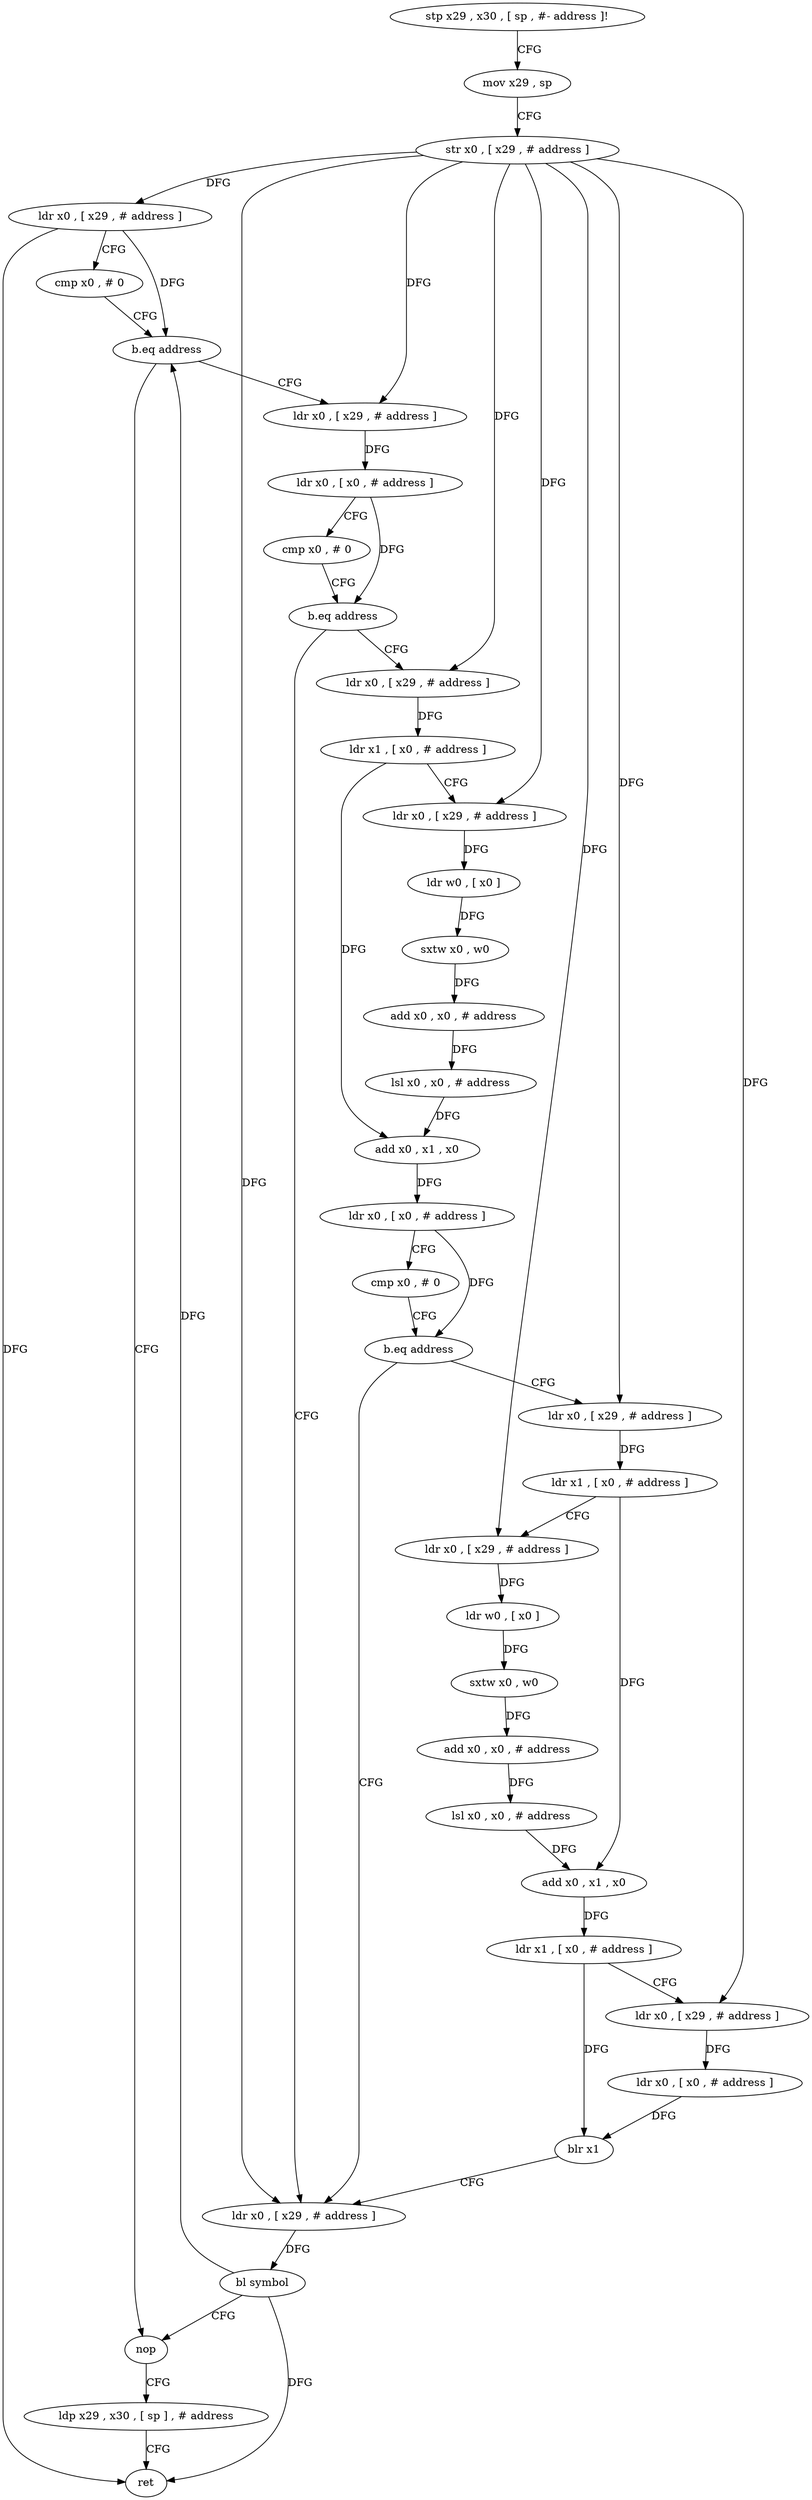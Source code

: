 digraph "func" {
"78840" [label = "stp x29 , x30 , [ sp , #- address ]!" ]
"78844" [label = "mov x29 , sp" ]
"78848" [label = "str x0 , [ x29 , # address ]" ]
"78852" [label = "ldr x0 , [ x29 , # address ]" ]
"78856" [label = "cmp x0 , # 0" ]
"78860" [label = "b.eq address" ]
"78980" [label = "nop" ]
"78864" [label = "ldr x0 , [ x29 , # address ]" ]
"78984" [label = "ldp x29 , x30 , [ sp ] , # address" ]
"78988" [label = "ret" ]
"78868" [label = "ldr x0 , [ x0 , # address ]" ]
"78872" [label = "cmp x0 , # 0" ]
"78876" [label = "b.eq address" ]
"78972" [label = "ldr x0 , [ x29 , # address ]" ]
"78880" [label = "ldr x0 , [ x29 , # address ]" ]
"78976" [label = "bl symbol" ]
"78884" [label = "ldr x1 , [ x0 , # address ]" ]
"78888" [label = "ldr x0 , [ x29 , # address ]" ]
"78892" [label = "ldr w0 , [ x0 ]" ]
"78896" [label = "sxtw x0 , w0" ]
"78900" [label = "add x0 , x0 , # address" ]
"78904" [label = "lsl x0 , x0 , # address" ]
"78908" [label = "add x0 , x1 , x0" ]
"78912" [label = "ldr x0 , [ x0 , # address ]" ]
"78916" [label = "cmp x0 , # 0" ]
"78920" [label = "b.eq address" ]
"78924" [label = "ldr x0 , [ x29 , # address ]" ]
"78928" [label = "ldr x1 , [ x0 , # address ]" ]
"78932" [label = "ldr x0 , [ x29 , # address ]" ]
"78936" [label = "ldr w0 , [ x0 ]" ]
"78940" [label = "sxtw x0 , w0" ]
"78944" [label = "add x0 , x0 , # address" ]
"78948" [label = "lsl x0 , x0 , # address" ]
"78952" [label = "add x0 , x1 , x0" ]
"78956" [label = "ldr x1 , [ x0 , # address ]" ]
"78960" [label = "ldr x0 , [ x29 , # address ]" ]
"78964" [label = "ldr x0 , [ x0 , # address ]" ]
"78968" [label = "blr x1" ]
"78840" -> "78844" [ label = "CFG" ]
"78844" -> "78848" [ label = "CFG" ]
"78848" -> "78852" [ label = "DFG" ]
"78848" -> "78864" [ label = "DFG" ]
"78848" -> "78972" [ label = "DFG" ]
"78848" -> "78880" [ label = "DFG" ]
"78848" -> "78888" [ label = "DFG" ]
"78848" -> "78924" [ label = "DFG" ]
"78848" -> "78932" [ label = "DFG" ]
"78848" -> "78960" [ label = "DFG" ]
"78852" -> "78856" [ label = "CFG" ]
"78852" -> "78860" [ label = "DFG" ]
"78852" -> "78988" [ label = "DFG" ]
"78856" -> "78860" [ label = "CFG" ]
"78860" -> "78980" [ label = "CFG" ]
"78860" -> "78864" [ label = "CFG" ]
"78980" -> "78984" [ label = "CFG" ]
"78864" -> "78868" [ label = "DFG" ]
"78984" -> "78988" [ label = "CFG" ]
"78868" -> "78872" [ label = "CFG" ]
"78868" -> "78876" [ label = "DFG" ]
"78872" -> "78876" [ label = "CFG" ]
"78876" -> "78972" [ label = "CFG" ]
"78876" -> "78880" [ label = "CFG" ]
"78972" -> "78976" [ label = "DFG" ]
"78880" -> "78884" [ label = "DFG" ]
"78976" -> "78980" [ label = "CFG" ]
"78976" -> "78860" [ label = "DFG" ]
"78976" -> "78988" [ label = "DFG" ]
"78884" -> "78888" [ label = "CFG" ]
"78884" -> "78908" [ label = "DFG" ]
"78888" -> "78892" [ label = "DFG" ]
"78892" -> "78896" [ label = "DFG" ]
"78896" -> "78900" [ label = "DFG" ]
"78900" -> "78904" [ label = "DFG" ]
"78904" -> "78908" [ label = "DFG" ]
"78908" -> "78912" [ label = "DFG" ]
"78912" -> "78916" [ label = "CFG" ]
"78912" -> "78920" [ label = "DFG" ]
"78916" -> "78920" [ label = "CFG" ]
"78920" -> "78972" [ label = "CFG" ]
"78920" -> "78924" [ label = "CFG" ]
"78924" -> "78928" [ label = "DFG" ]
"78928" -> "78932" [ label = "CFG" ]
"78928" -> "78952" [ label = "DFG" ]
"78932" -> "78936" [ label = "DFG" ]
"78936" -> "78940" [ label = "DFG" ]
"78940" -> "78944" [ label = "DFG" ]
"78944" -> "78948" [ label = "DFG" ]
"78948" -> "78952" [ label = "DFG" ]
"78952" -> "78956" [ label = "DFG" ]
"78956" -> "78960" [ label = "CFG" ]
"78956" -> "78968" [ label = "DFG" ]
"78960" -> "78964" [ label = "DFG" ]
"78964" -> "78968" [ label = "DFG" ]
"78968" -> "78972" [ label = "CFG" ]
}
